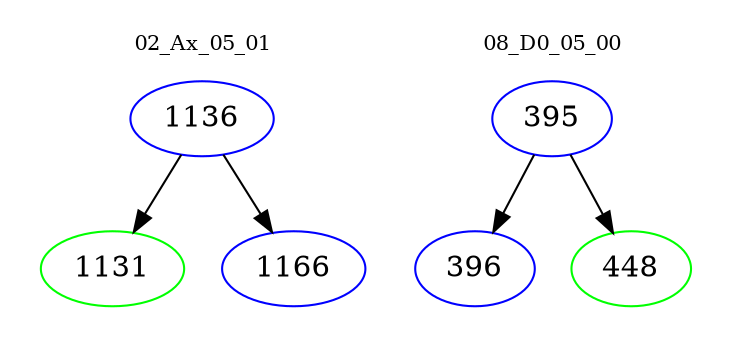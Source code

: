 digraph{
subgraph cluster_0 {
color = white
label = "02_Ax_05_01";
fontsize=10;
T0_1136 [label="1136", color="blue"]
T0_1136 -> T0_1131 [color="black"]
T0_1131 [label="1131", color="green"]
T0_1136 -> T0_1166 [color="black"]
T0_1166 [label="1166", color="blue"]
}
subgraph cluster_1 {
color = white
label = "08_D0_05_00";
fontsize=10;
T1_395 [label="395", color="blue"]
T1_395 -> T1_396 [color="black"]
T1_396 [label="396", color="blue"]
T1_395 -> T1_448 [color="black"]
T1_448 [label="448", color="green"]
}
}
